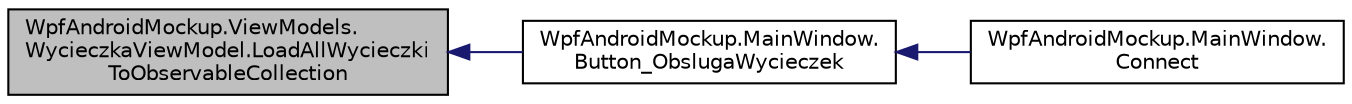 digraph "WpfAndroidMockup.ViewModels.WycieczkaViewModel.LoadAllWycieczkiToObservableCollection"
{
 // INTERACTIVE_SVG=YES
  edge [fontname="Helvetica",fontsize="10",labelfontname="Helvetica",labelfontsize="10"];
  node [fontname="Helvetica",fontsize="10",shape=record];
  rankdir="LR";
  Node25 [label="WpfAndroidMockup.ViewModels.\lWycieczkaViewModel.LoadAllWycieczki\lToObservableCollection",height=0.2,width=0.4,color="black", fillcolor="grey75", style="filled", fontcolor="black"];
  Node25 -> Node26 [dir="back",color="midnightblue",fontsize="10",style="solid",fontname="Helvetica"];
  Node26 [label="WpfAndroidMockup.MainWindow.\lButton_ObslugaWycieczek",height=0.2,width=0.4,color="black", fillcolor="white", style="filled",URL="$class_wpf_android_mockup_1_1_main_window.html#a8acad6f48918fa5d645486c69ce01fb8",tooltip="Logika dla przycisku odpowiedzialnego za wywołanie przypadku użycia przeglądania wycieczek ..."];
  Node26 -> Node27 [dir="back",color="midnightblue",fontsize="10",style="solid",fontname="Helvetica"];
  Node27 [label="WpfAndroidMockup.MainWindow.\lConnect",height=0.2,width=0.4,color="black", fillcolor="white", style="filled",URL="$class_wpf_android_mockup_1_1_main_window.html#adcfba8fb3f0c36593aed929c6aefa4dd"];
}
